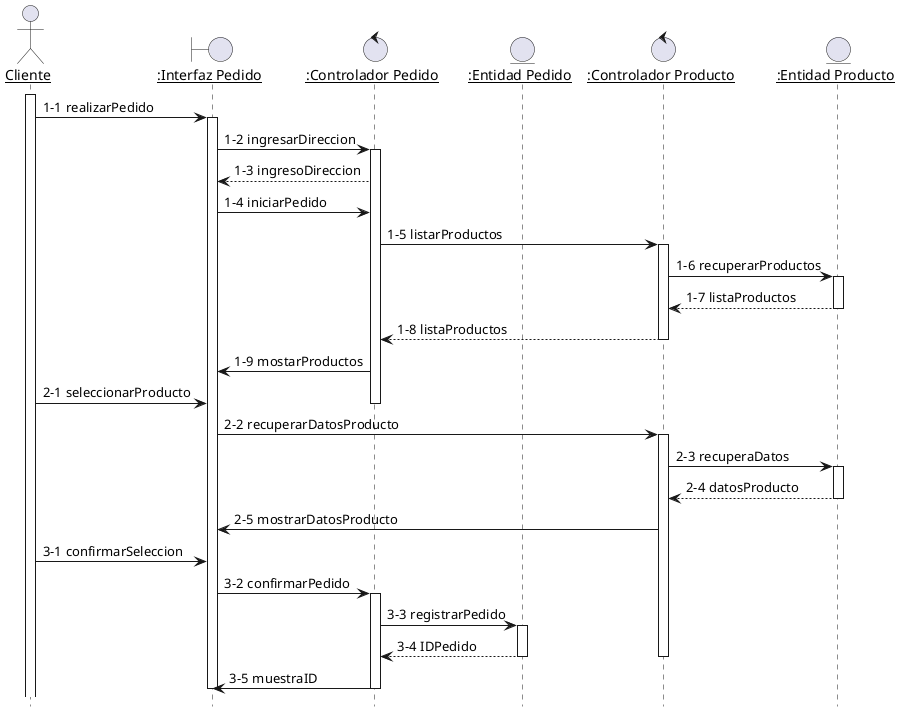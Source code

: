 @startuml
skinparam sequenceParticipant underline
hide footbox

actor "Cliente" as Cliente
boundary ":Interfaz Pedido" as InterfazPed
control ":Controlador Pedido" as ControladorPed
entity ":Entidad Pedido" as EntidadPed
control ":Controlador Producto" as ControladorPro
entity ":Entidad Producto" as EntidadPro

activate Cliente
autonumber "1-"
Cliente -> InterfazPed : realizarPedido
activate InterfazPed
InterfazPed -> ControladorPed : ingresarDireccion
activate ControladorPed
InterfazPed <-- ControladorPed : ingresoDireccion
InterfazPed -> ControladorPed : iniciarPedido
ControladorPed -> ControladorPro : listarProductos
activate ControladorPro
ControladorPro -> EntidadPro : recuperarProductos
activate EntidadPro
EntidadPro --> ControladorPro : listaProductos
deactivate EntidadPro
ControladorPro --> ControladorPed : listaProductos
deactivate ControladorPro
ControladorPed -> InterfazPed : mostarProductos
autonumber stop


autonumber "2-"
Cliente -> InterfazPed : seleccionarProducto
deactivate ControladorPed
InterfazPed -> ControladorPro : recuperarDatosProducto
activate ControladorPro
ControladorPro -> EntidadPro : recuperaDatos
activate EntidadPro
EntidadPro --> ControladorPro : datosProducto
deactivate EntidadPro
ControladorPro -> InterfazPed : mostrarDatosProducto
autonumber stop



autonumber "3-"
Cliente -> InterfazPed : confirmarSeleccion
InterfazPed -> ControladorPed : confirmarPedido
activate ControladorPed
ControladorPed -> EntidadPed : registrarPedido
activate EntidadPed
EntidadPed --> ControladorPed : IDPedido
deactivate EntidadPed
deactivate ControladorPro
ControladorPed -> InterfazPed : muestraID
deactivate ControladorPed
deactivate InterfazPed
@enduml